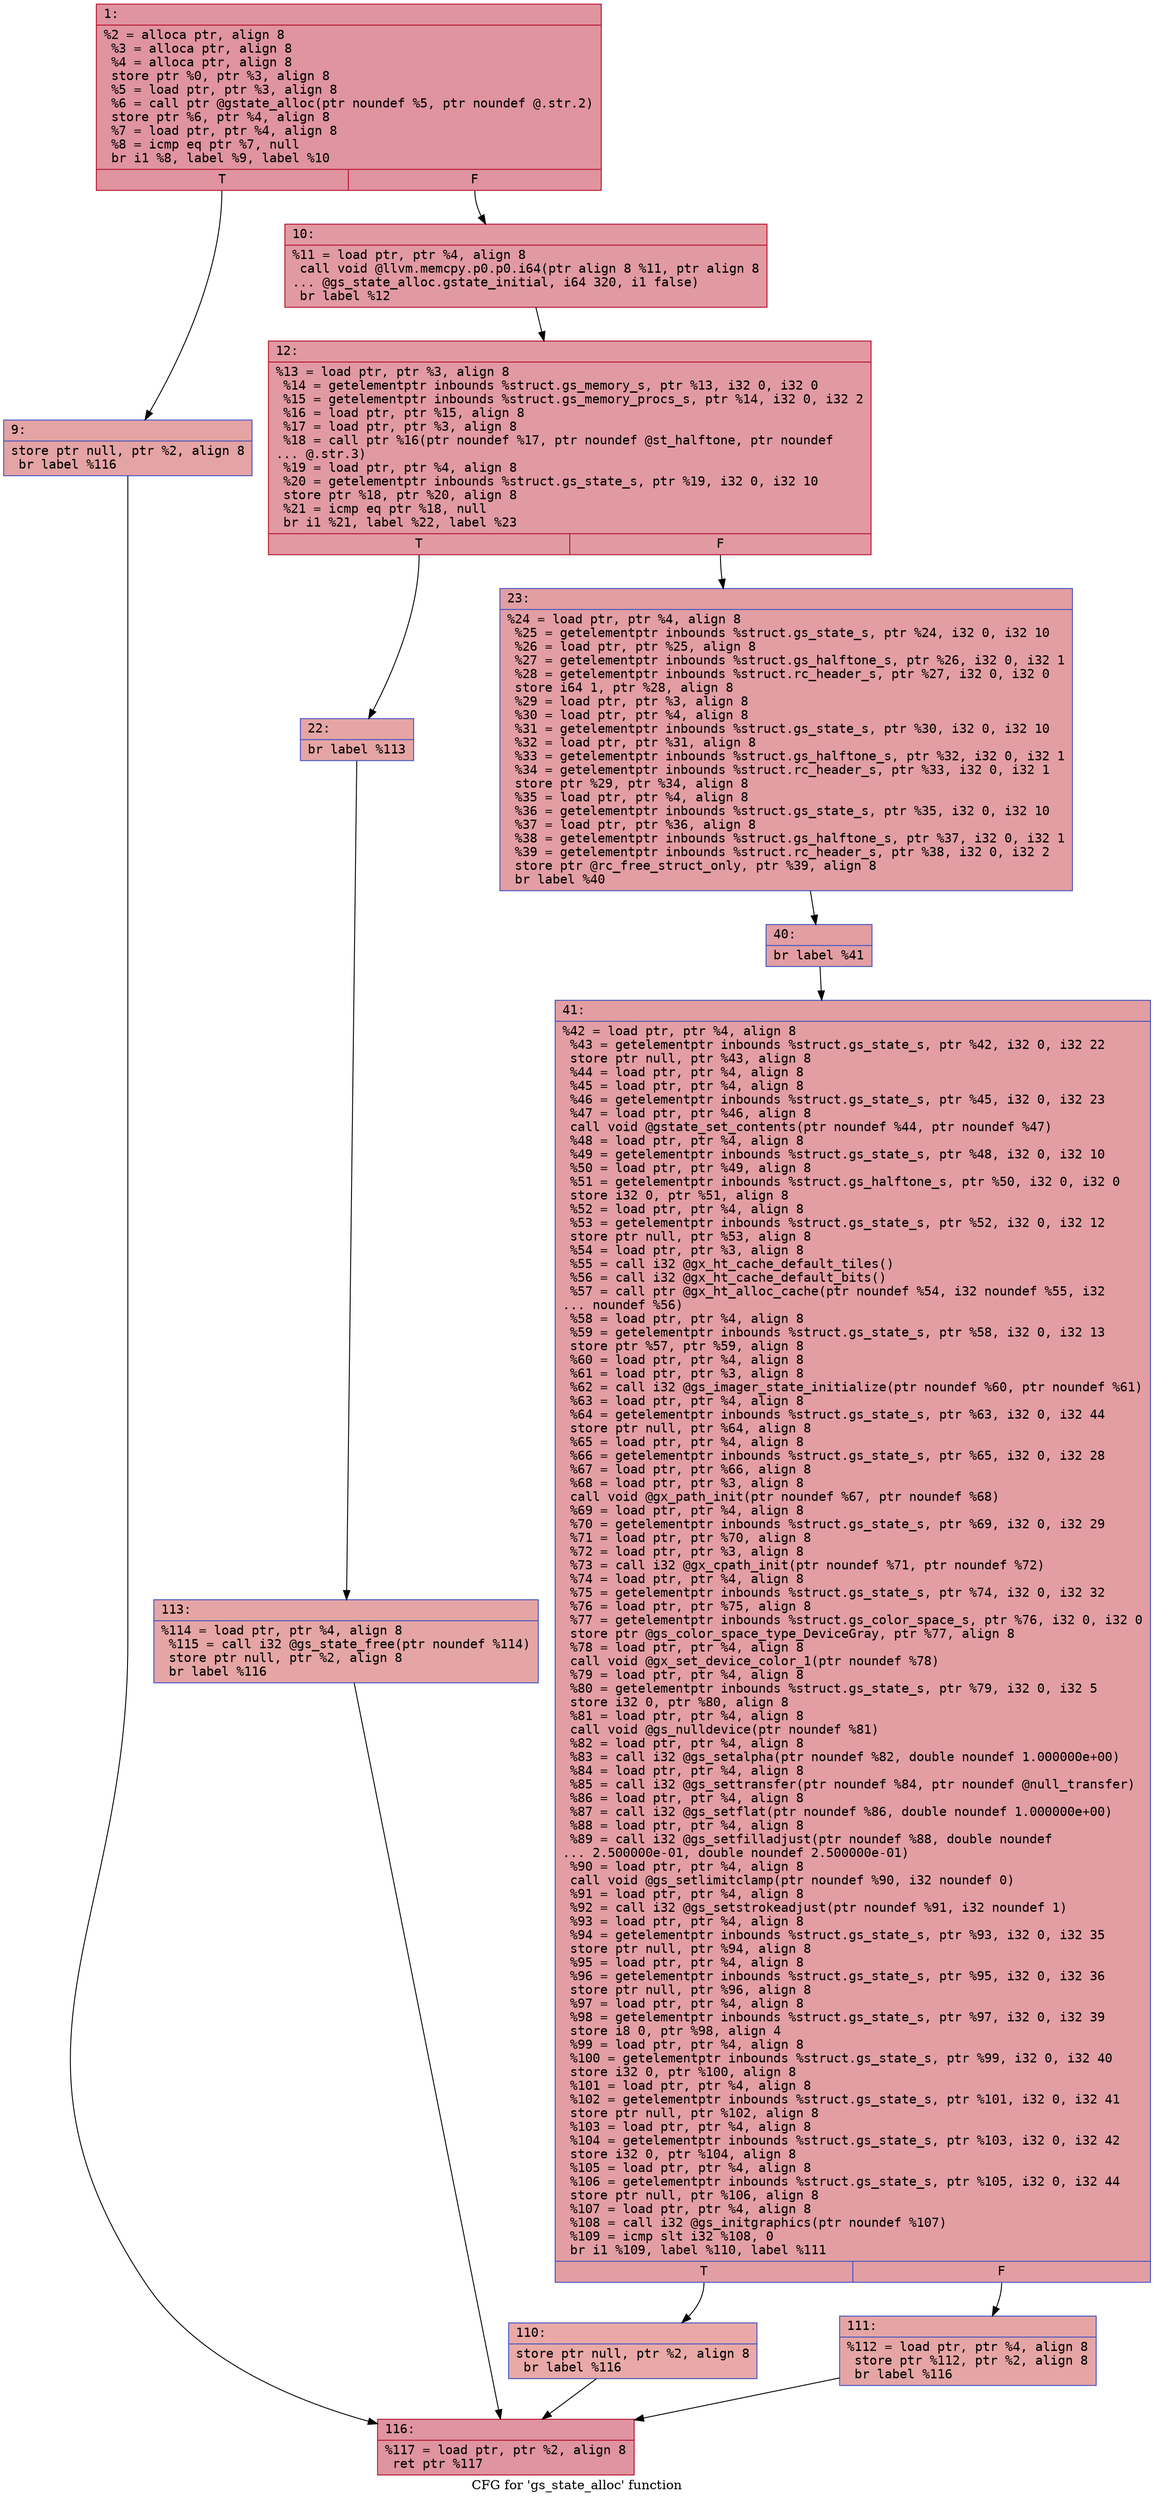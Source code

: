 digraph "CFG for 'gs_state_alloc' function" {
	label="CFG for 'gs_state_alloc' function";

	Node0x600000de38e0 [shape=record,color="#b70d28ff", style=filled, fillcolor="#b70d2870" fontname="Courier",label="{1:\l|  %2 = alloca ptr, align 8\l  %3 = alloca ptr, align 8\l  %4 = alloca ptr, align 8\l  store ptr %0, ptr %3, align 8\l  %5 = load ptr, ptr %3, align 8\l  %6 = call ptr @gstate_alloc(ptr noundef %5, ptr noundef @.str.2)\l  store ptr %6, ptr %4, align 8\l  %7 = load ptr, ptr %4, align 8\l  %8 = icmp eq ptr %7, null\l  br i1 %8, label %9, label %10\l|{<s0>T|<s1>F}}"];
	Node0x600000de38e0:s0 -> Node0x600000de3930[tooltip="1 -> 9\nProbability 37.50%" ];
	Node0x600000de38e0:s1 -> Node0x600000de3980[tooltip="1 -> 10\nProbability 62.50%" ];
	Node0x600000de3930 [shape=record,color="#3d50c3ff", style=filled, fillcolor="#c32e3170" fontname="Courier",label="{9:\l|  store ptr null, ptr %2, align 8\l  br label %116\l}"];
	Node0x600000de3930 -> Node0x600000de3c50[tooltip="9 -> 116\nProbability 100.00%" ];
	Node0x600000de3980 [shape=record,color="#b70d28ff", style=filled, fillcolor="#bb1b2c70" fontname="Courier",label="{10:\l|  %11 = load ptr, ptr %4, align 8\l  call void @llvm.memcpy.p0.p0.i64(ptr align 8 %11, ptr align 8\l... @gs_state_alloc.gstate_initial, i64 320, i1 false)\l  br label %12\l}"];
	Node0x600000de3980 -> Node0x600000de39d0[tooltip="10 -> 12\nProbability 100.00%" ];
	Node0x600000de39d0 [shape=record,color="#b70d28ff", style=filled, fillcolor="#bb1b2c70" fontname="Courier",label="{12:\l|  %13 = load ptr, ptr %3, align 8\l  %14 = getelementptr inbounds %struct.gs_memory_s, ptr %13, i32 0, i32 0\l  %15 = getelementptr inbounds %struct.gs_memory_procs_s, ptr %14, i32 0, i32 2\l  %16 = load ptr, ptr %15, align 8\l  %17 = load ptr, ptr %3, align 8\l  %18 = call ptr %16(ptr noundef %17, ptr noundef @st_halftone, ptr noundef\l... @.str.3)\l  %19 = load ptr, ptr %4, align 8\l  %20 = getelementptr inbounds %struct.gs_state_s, ptr %19, i32 0, i32 10\l  store ptr %18, ptr %20, align 8\l  %21 = icmp eq ptr %18, null\l  br i1 %21, label %22, label %23\l|{<s0>T|<s1>F}}"];
	Node0x600000de39d0:s0 -> Node0x600000de3a20[tooltip="12 -> 22\nProbability 37.50%" ];
	Node0x600000de39d0:s1 -> Node0x600000de3a70[tooltip="12 -> 23\nProbability 62.50%" ];
	Node0x600000de3a20 [shape=record,color="#3d50c3ff", style=filled, fillcolor="#c5333470" fontname="Courier",label="{22:\l|  br label %113\l}"];
	Node0x600000de3a20 -> Node0x600000de3c00[tooltip="22 -> 113\nProbability 100.00%" ];
	Node0x600000de3a70 [shape=record,color="#3d50c3ff", style=filled, fillcolor="#be242e70" fontname="Courier",label="{23:\l|  %24 = load ptr, ptr %4, align 8\l  %25 = getelementptr inbounds %struct.gs_state_s, ptr %24, i32 0, i32 10\l  %26 = load ptr, ptr %25, align 8\l  %27 = getelementptr inbounds %struct.gs_halftone_s, ptr %26, i32 0, i32 1\l  %28 = getelementptr inbounds %struct.rc_header_s, ptr %27, i32 0, i32 0\l  store i64 1, ptr %28, align 8\l  %29 = load ptr, ptr %3, align 8\l  %30 = load ptr, ptr %4, align 8\l  %31 = getelementptr inbounds %struct.gs_state_s, ptr %30, i32 0, i32 10\l  %32 = load ptr, ptr %31, align 8\l  %33 = getelementptr inbounds %struct.gs_halftone_s, ptr %32, i32 0, i32 1\l  %34 = getelementptr inbounds %struct.rc_header_s, ptr %33, i32 0, i32 1\l  store ptr %29, ptr %34, align 8\l  %35 = load ptr, ptr %4, align 8\l  %36 = getelementptr inbounds %struct.gs_state_s, ptr %35, i32 0, i32 10\l  %37 = load ptr, ptr %36, align 8\l  %38 = getelementptr inbounds %struct.gs_halftone_s, ptr %37, i32 0, i32 1\l  %39 = getelementptr inbounds %struct.rc_header_s, ptr %38, i32 0, i32 2\l  store ptr @rc_free_struct_only, ptr %39, align 8\l  br label %40\l}"];
	Node0x600000de3a70 -> Node0x600000de3ac0[tooltip="23 -> 40\nProbability 100.00%" ];
	Node0x600000de3ac0 [shape=record,color="#3d50c3ff", style=filled, fillcolor="#be242e70" fontname="Courier",label="{40:\l|  br label %41\l}"];
	Node0x600000de3ac0 -> Node0x600000de3b10[tooltip="40 -> 41\nProbability 100.00%" ];
	Node0x600000de3b10 [shape=record,color="#3d50c3ff", style=filled, fillcolor="#be242e70" fontname="Courier",label="{41:\l|  %42 = load ptr, ptr %4, align 8\l  %43 = getelementptr inbounds %struct.gs_state_s, ptr %42, i32 0, i32 22\l  store ptr null, ptr %43, align 8\l  %44 = load ptr, ptr %4, align 8\l  %45 = load ptr, ptr %4, align 8\l  %46 = getelementptr inbounds %struct.gs_state_s, ptr %45, i32 0, i32 23\l  %47 = load ptr, ptr %46, align 8\l  call void @gstate_set_contents(ptr noundef %44, ptr noundef %47)\l  %48 = load ptr, ptr %4, align 8\l  %49 = getelementptr inbounds %struct.gs_state_s, ptr %48, i32 0, i32 10\l  %50 = load ptr, ptr %49, align 8\l  %51 = getelementptr inbounds %struct.gs_halftone_s, ptr %50, i32 0, i32 0\l  store i32 0, ptr %51, align 8\l  %52 = load ptr, ptr %4, align 8\l  %53 = getelementptr inbounds %struct.gs_state_s, ptr %52, i32 0, i32 12\l  store ptr null, ptr %53, align 8\l  %54 = load ptr, ptr %3, align 8\l  %55 = call i32 @gx_ht_cache_default_tiles()\l  %56 = call i32 @gx_ht_cache_default_bits()\l  %57 = call ptr @gx_ht_alloc_cache(ptr noundef %54, i32 noundef %55, i32\l... noundef %56)\l  %58 = load ptr, ptr %4, align 8\l  %59 = getelementptr inbounds %struct.gs_state_s, ptr %58, i32 0, i32 13\l  store ptr %57, ptr %59, align 8\l  %60 = load ptr, ptr %4, align 8\l  %61 = load ptr, ptr %3, align 8\l  %62 = call i32 @gs_imager_state_initialize(ptr noundef %60, ptr noundef %61)\l  %63 = load ptr, ptr %4, align 8\l  %64 = getelementptr inbounds %struct.gs_state_s, ptr %63, i32 0, i32 44\l  store ptr null, ptr %64, align 8\l  %65 = load ptr, ptr %4, align 8\l  %66 = getelementptr inbounds %struct.gs_state_s, ptr %65, i32 0, i32 28\l  %67 = load ptr, ptr %66, align 8\l  %68 = load ptr, ptr %3, align 8\l  call void @gx_path_init(ptr noundef %67, ptr noundef %68)\l  %69 = load ptr, ptr %4, align 8\l  %70 = getelementptr inbounds %struct.gs_state_s, ptr %69, i32 0, i32 29\l  %71 = load ptr, ptr %70, align 8\l  %72 = load ptr, ptr %3, align 8\l  %73 = call i32 @gx_cpath_init(ptr noundef %71, ptr noundef %72)\l  %74 = load ptr, ptr %4, align 8\l  %75 = getelementptr inbounds %struct.gs_state_s, ptr %74, i32 0, i32 32\l  %76 = load ptr, ptr %75, align 8\l  %77 = getelementptr inbounds %struct.gs_color_space_s, ptr %76, i32 0, i32 0\l  store ptr @gs_color_space_type_DeviceGray, ptr %77, align 8\l  %78 = load ptr, ptr %4, align 8\l  call void @gx_set_device_color_1(ptr noundef %78)\l  %79 = load ptr, ptr %4, align 8\l  %80 = getelementptr inbounds %struct.gs_state_s, ptr %79, i32 0, i32 5\l  store i32 0, ptr %80, align 8\l  %81 = load ptr, ptr %4, align 8\l  call void @gs_nulldevice(ptr noundef %81)\l  %82 = load ptr, ptr %4, align 8\l  %83 = call i32 @gs_setalpha(ptr noundef %82, double noundef 1.000000e+00)\l  %84 = load ptr, ptr %4, align 8\l  %85 = call i32 @gs_settransfer(ptr noundef %84, ptr noundef @null_transfer)\l  %86 = load ptr, ptr %4, align 8\l  %87 = call i32 @gs_setflat(ptr noundef %86, double noundef 1.000000e+00)\l  %88 = load ptr, ptr %4, align 8\l  %89 = call i32 @gs_setfilladjust(ptr noundef %88, double noundef\l... 2.500000e-01, double noundef 2.500000e-01)\l  %90 = load ptr, ptr %4, align 8\l  call void @gs_setlimitclamp(ptr noundef %90, i32 noundef 0)\l  %91 = load ptr, ptr %4, align 8\l  %92 = call i32 @gs_setstrokeadjust(ptr noundef %91, i32 noundef 1)\l  %93 = load ptr, ptr %4, align 8\l  %94 = getelementptr inbounds %struct.gs_state_s, ptr %93, i32 0, i32 35\l  store ptr null, ptr %94, align 8\l  %95 = load ptr, ptr %4, align 8\l  %96 = getelementptr inbounds %struct.gs_state_s, ptr %95, i32 0, i32 36\l  store ptr null, ptr %96, align 8\l  %97 = load ptr, ptr %4, align 8\l  %98 = getelementptr inbounds %struct.gs_state_s, ptr %97, i32 0, i32 39\l  store i8 0, ptr %98, align 4\l  %99 = load ptr, ptr %4, align 8\l  %100 = getelementptr inbounds %struct.gs_state_s, ptr %99, i32 0, i32 40\l  store i32 0, ptr %100, align 8\l  %101 = load ptr, ptr %4, align 8\l  %102 = getelementptr inbounds %struct.gs_state_s, ptr %101, i32 0, i32 41\l  store ptr null, ptr %102, align 8\l  %103 = load ptr, ptr %4, align 8\l  %104 = getelementptr inbounds %struct.gs_state_s, ptr %103, i32 0, i32 42\l  store i32 0, ptr %104, align 8\l  %105 = load ptr, ptr %4, align 8\l  %106 = getelementptr inbounds %struct.gs_state_s, ptr %105, i32 0, i32 44\l  store ptr null, ptr %106, align 8\l  %107 = load ptr, ptr %4, align 8\l  %108 = call i32 @gs_initgraphics(ptr noundef %107)\l  %109 = icmp slt i32 %108, 0\l  br i1 %109, label %110, label %111\l|{<s0>T|<s1>F}}"];
	Node0x600000de3b10:s0 -> Node0x600000de3b60[tooltip="41 -> 110\nProbability 37.50%" ];
	Node0x600000de3b10:s1 -> Node0x600000de3bb0[tooltip="41 -> 111\nProbability 62.50%" ];
	Node0x600000de3b60 [shape=record,color="#3d50c3ff", style=filled, fillcolor="#ca3b3770" fontname="Courier",label="{110:\l|  store ptr null, ptr %2, align 8\l  br label %116\l}"];
	Node0x600000de3b60 -> Node0x600000de3c50[tooltip="110 -> 116\nProbability 100.00%" ];
	Node0x600000de3bb0 [shape=record,color="#3d50c3ff", style=filled, fillcolor="#c5333470" fontname="Courier",label="{111:\l|  %112 = load ptr, ptr %4, align 8\l  store ptr %112, ptr %2, align 8\l  br label %116\l}"];
	Node0x600000de3bb0 -> Node0x600000de3c50[tooltip="111 -> 116\nProbability 100.00%" ];
	Node0x600000de3c00 [shape=record,color="#3d50c3ff", style=filled, fillcolor="#c5333470" fontname="Courier",label="{113:\l|  %114 = load ptr, ptr %4, align 8\l  %115 = call i32 @gs_state_free(ptr noundef %114)\l  store ptr null, ptr %2, align 8\l  br label %116\l}"];
	Node0x600000de3c00 -> Node0x600000de3c50[tooltip="113 -> 116\nProbability 100.00%" ];
	Node0x600000de3c50 [shape=record,color="#b70d28ff", style=filled, fillcolor="#b70d2870" fontname="Courier",label="{116:\l|  %117 = load ptr, ptr %2, align 8\l  ret ptr %117\l}"];
}
